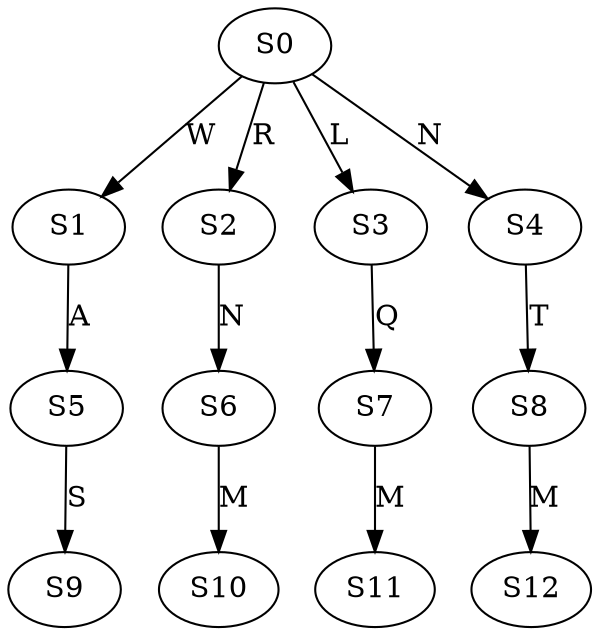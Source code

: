 strict digraph  {
	S0 -> S1 [ label = W ];
	S0 -> S2 [ label = R ];
	S0 -> S3 [ label = L ];
	S0 -> S4 [ label = N ];
	S1 -> S5 [ label = A ];
	S2 -> S6 [ label = N ];
	S3 -> S7 [ label = Q ];
	S4 -> S8 [ label = T ];
	S5 -> S9 [ label = S ];
	S6 -> S10 [ label = M ];
	S7 -> S11 [ label = M ];
	S8 -> S12 [ label = M ];
}
